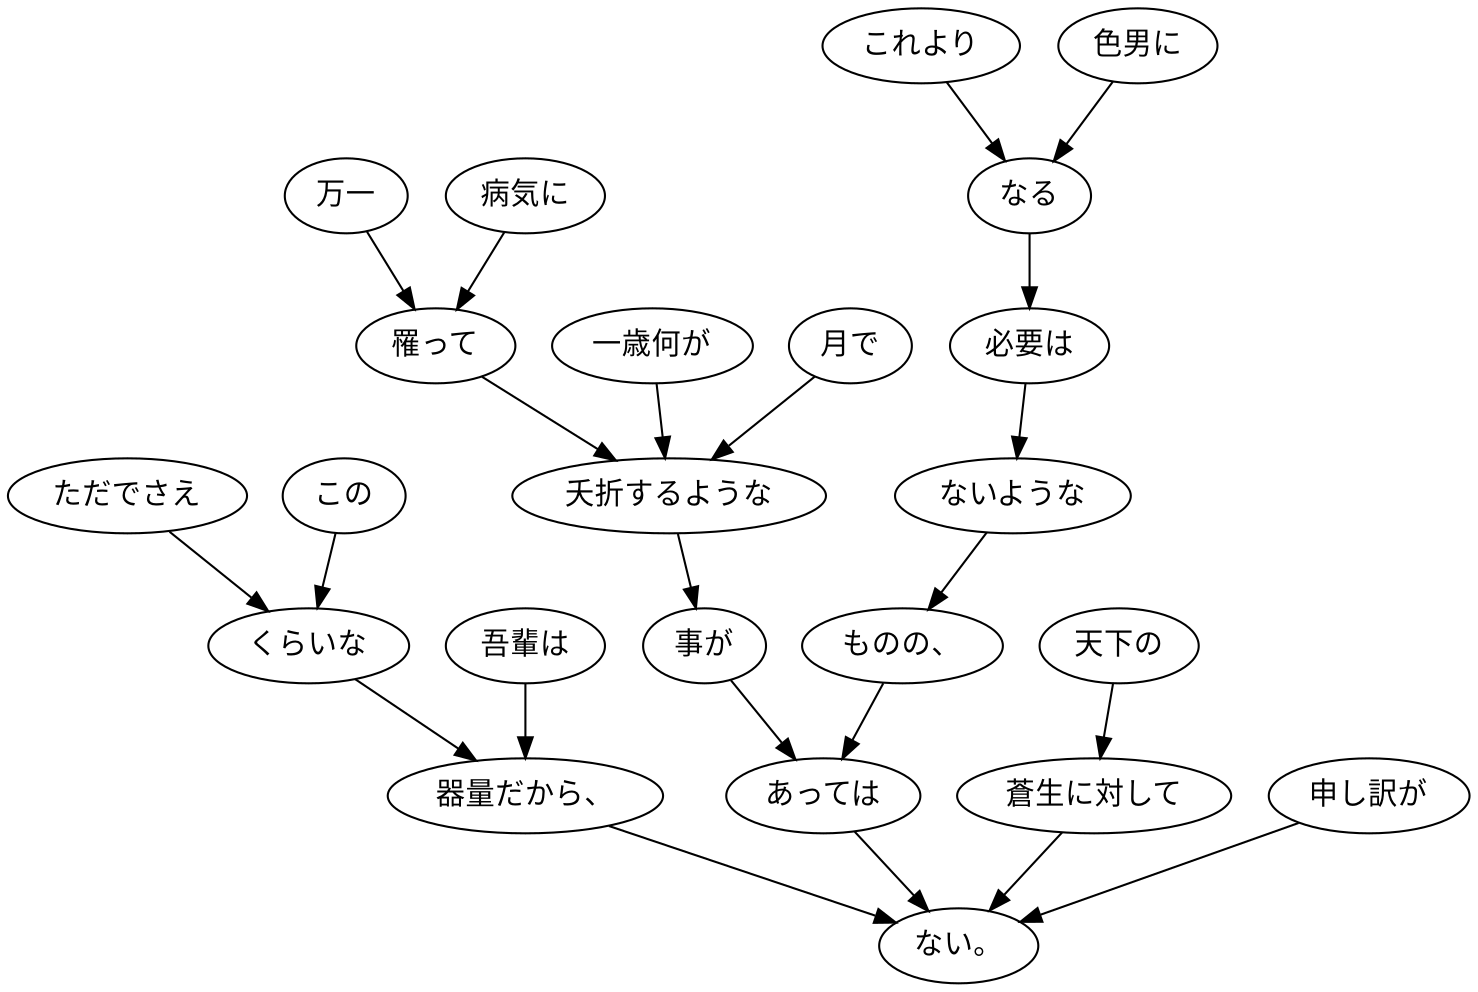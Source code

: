 digraph graph4215 {
	node0 [label="吾輩は"];
	node1 [label="ただでさえ"];
	node2 [label="この"];
	node3 [label="くらいな"];
	node4 [label="器量だから、"];
	node5 [label="これより"];
	node6 [label="色男に"];
	node7 [label="なる"];
	node8 [label="必要は"];
	node9 [label="ないような"];
	node10 [label="ものの、"];
	node11 [label="万一"];
	node12 [label="病気に"];
	node13 [label="罹って"];
	node14 [label="一歳何が"];
	node15 [label="月で"];
	node16 [label="夭折するような"];
	node17 [label="事が"];
	node18 [label="あっては"];
	node19 [label="天下の"];
	node20 [label="蒼生に対して"];
	node21 [label="申し訳が"];
	node22 [label="ない。"];
	node0 -> node4;
	node1 -> node3;
	node2 -> node3;
	node3 -> node4;
	node4 -> node22;
	node5 -> node7;
	node6 -> node7;
	node7 -> node8;
	node8 -> node9;
	node9 -> node10;
	node10 -> node18;
	node11 -> node13;
	node12 -> node13;
	node13 -> node16;
	node14 -> node16;
	node15 -> node16;
	node16 -> node17;
	node17 -> node18;
	node18 -> node22;
	node19 -> node20;
	node20 -> node22;
	node21 -> node22;
}
